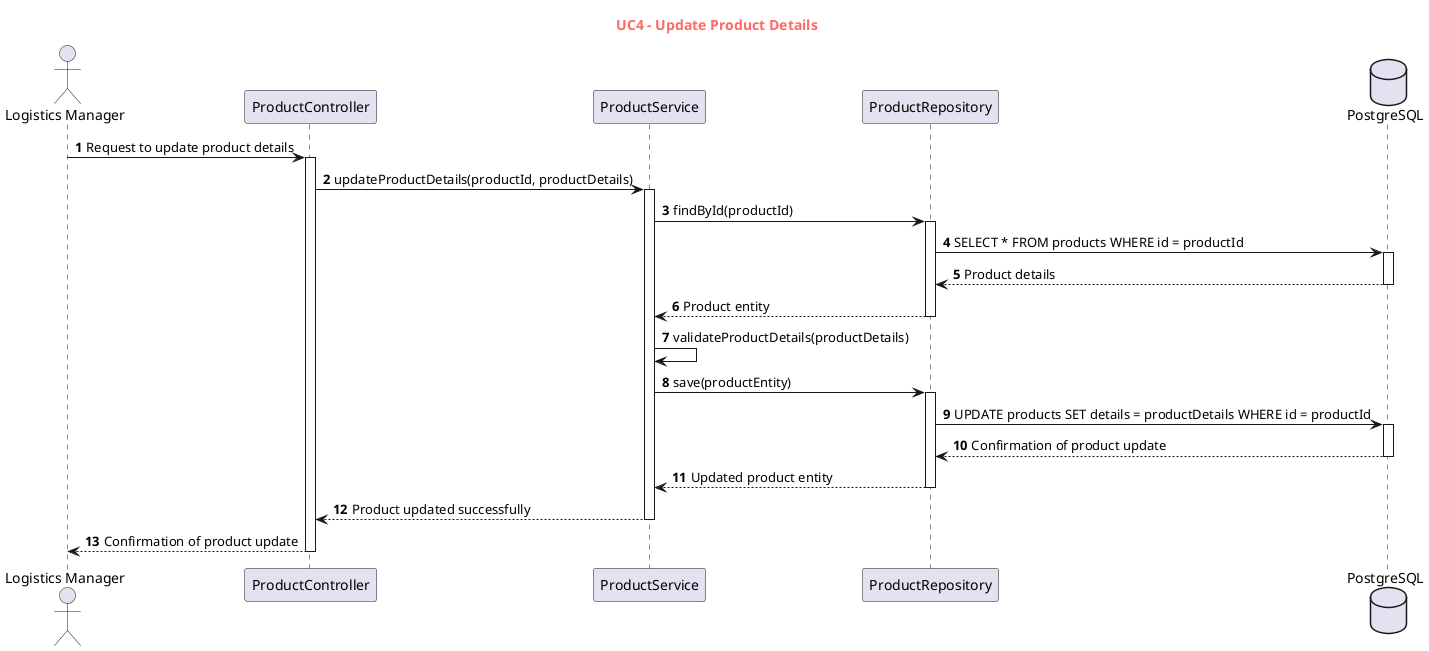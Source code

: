 @startuml
skinparam title {
  FontColor #FF6961
}

title UC4 - Update Product Details
autonumber

actor "Logistics Manager" as lm
participant "ProductController" as pc
participant "ProductService" as ps
participant "ProductRepository" as pr
database "PostgreSQL" as db

lm -> pc: Request to update product details
activate pc
pc -> ps: updateProductDetails(productId, productDetails)
activate ps
ps -> pr: findById(productId)
activate pr
pr -> db: SELECT * FROM products WHERE id = productId
activate db
db --> pr: Product details
deactivate db
pr --> ps: Product entity
deactivate pr
ps -> ps: validateProductDetails(productDetails)
ps -> pr: save(productEntity)
activate pr
pr -> db: UPDATE products SET details = productDetails WHERE id = productId
activate db
db --> pr: Confirmation of product update
deactivate db
pr --> ps: Updated product entity
deactivate pr
ps --> pc: Product updated successfully
deactivate ps
pc --> lm: Confirmation of product update
deactivate pc

@enduml